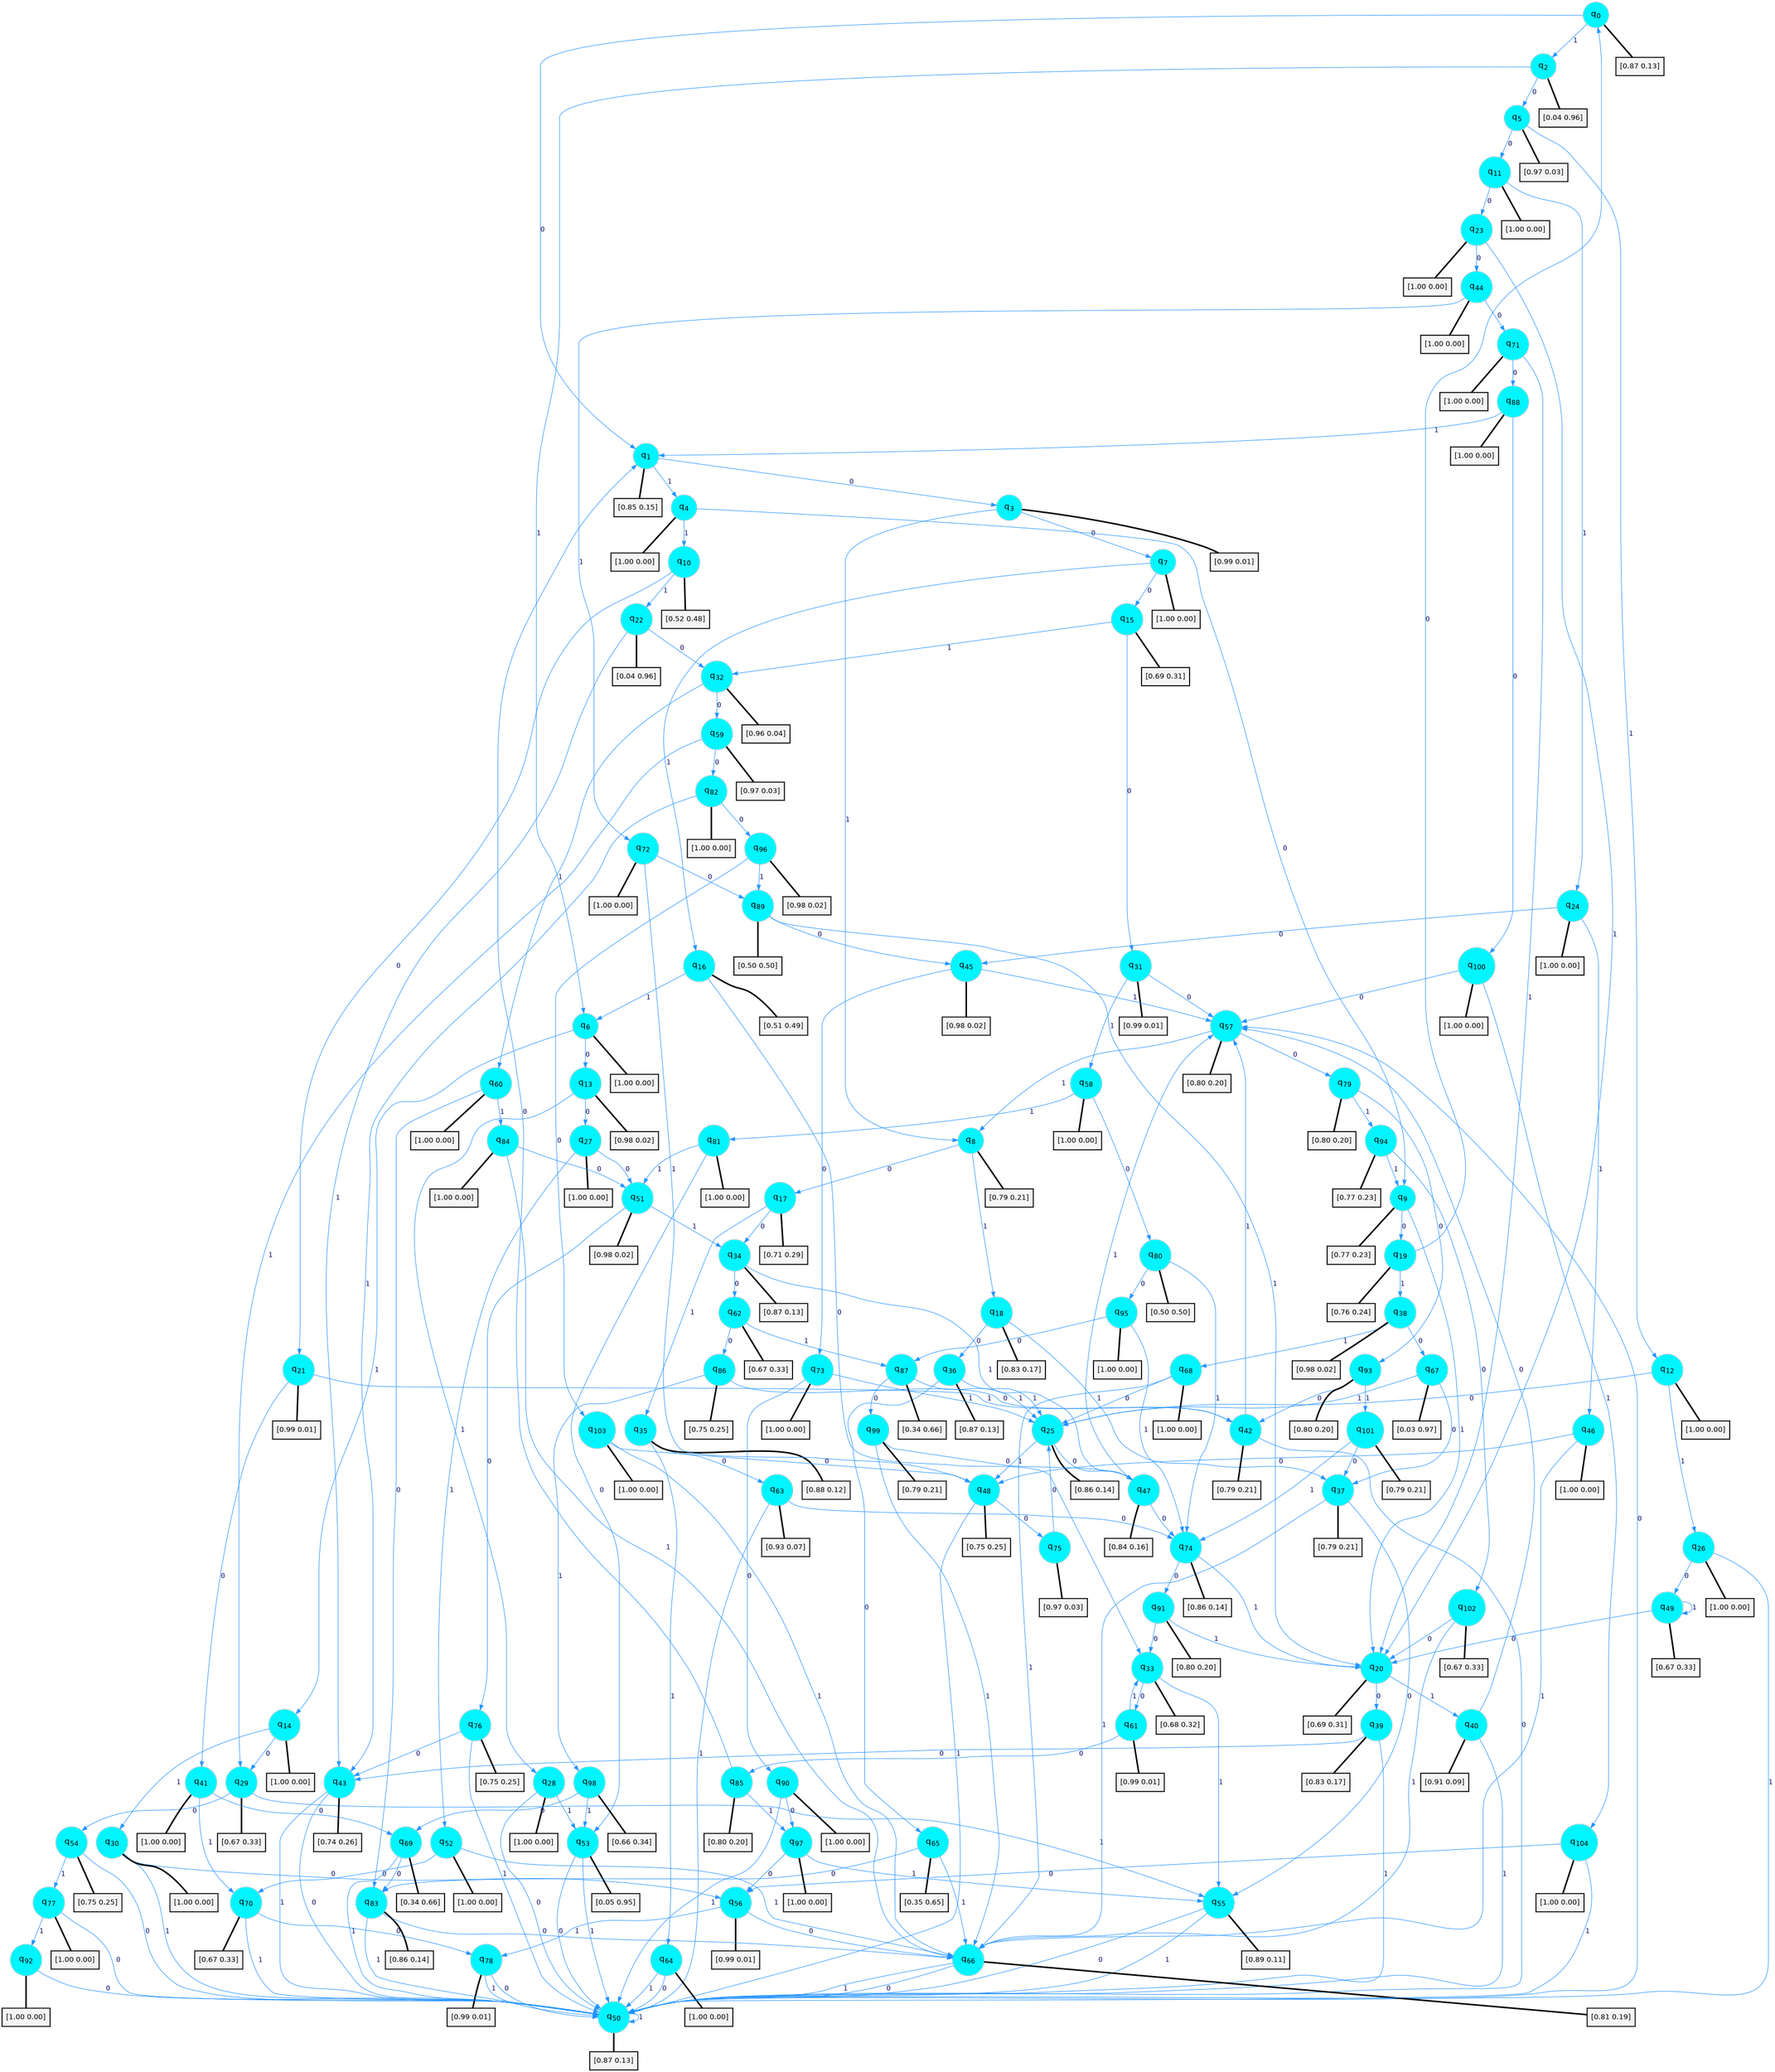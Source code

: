 digraph G {
graph [
bgcolor=transparent, dpi=300, rankdir=TD, size="40,25"];
node [
color=gray, fillcolor=turquoise1, fontcolor=black, fontname=Helvetica, fontsize=16, fontweight=bold, shape=circle, style=filled];
edge [
arrowsize=1, color=dodgerblue1, fontcolor=midnightblue, fontname=courier, fontweight=bold, penwidth=1, style=solid, weight=20];
0[label=<q<SUB>0</SUB>>];
1[label=<q<SUB>1</SUB>>];
2[label=<q<SUB>2</SUB>>];
3[label=<q<SUB>3</SUB>>];
4[label=<q<SUB>4</SUB>>];
5[label=<q<SUB>5</SUB>>];
6[label=<q<SUB>6</SUB>>];
7[label=<q<SUB>7</SUB>>];
8[label=<q<SUB>8</SUB>>];
9[label=<q<SUB>9</SUB>>];
10[label=<q<SUB>10</SUB>>];
11[label=<q<SUB>11</SUB>>];
12[label=<q<SUB>12</SUB>>];
13[label=<q<SUB>13</SUB>>];
14[label=<q<SUB>14</SUB>>];
15[label=<q<SUB>15</SUB>>];
16[label=<q<SUB>16</SUB>>];
17[label=<q<SUB>17</SUB>>];
18[label=<q<SUB>18</SUB>>];
19[label=<q<SUB>19</SUB>>];
20[label=<q<SUB>20</SUB>>];
21[label=<q<SUB>21</SUB>>];
22[label=<q<SUB>22</SUB>>];
23[label=<q<SUB>23</SUB>>];
24[label=<q<SUB>24</SUB>>];
25[label=<q<SUB>25</SUB>>];
26[label=<q<SUB>26</SUB>>];
27[label=<q<SUB>27</SUB>>];
28[label=<q<SUB>28</SUB>>];
29[label=<q<SUB>29</SUB>>];
30[label=<q<SUB>30</SUB>>];
31[label=<q<SUB>31</SUB>>];
32[label=<q<SUB>32</SUB>>];
33[label=<q<SUB>33</SUB>>];
34[label=<q<SUB>34</SUB>>];
35[label=<q<SUB>35</SUB>>];
36[label=<q<SUB>36</SUB>>];
37[label=<q<SUB>37</SUB>>];
38[label=<q<SUB>38</SUB>>];
39[label=<q<SUB>39</SUB>>];
40[label=<q<SUB>40</SUB>>];
41[label=<q<SUB>41</SUB>>];
42[label=<q<SUB>42</SUB>>];
43[label=<q<SUB>43</SUB>>];
44[label=<q<SUB>44</SUB>>];
45[label=<q<SUB>45</SUB>>];
46[label=<q<SUB>46</SUB>>];
47[label=<q<SUB>47</SUB>>];
48[label=<q<SUB>48</SUB>>];
49[label=<q<SUB>49</SUB>>];
50[label=<q<SUB>50</SUB>>];
51[label=<q<SUB>51</SUB>>];
52[label=<q<SUB>52</SUB>>];
53[label=<q<SUB>53</SUB>>];
54[label=<q<SUB>54</SUB>>];
55[label=<q<SUB>55</SUB>>];
56[label=<q<SUB>56</SUB>>];
57[label=<q<SUB>57</SUB>>];
58[label=<q<SUB>58</SUB>>];
59[label=<q<SUB>59</SUB>>];
60[label=<q<SUB>60</SUB>>];
61[label=<q<SUB>61</SUB>>];
62[label=<q<SUB>62</SUB>>];
63[label=<q<SUB>63</SUB>>];
64[label=<q<SUB>64</SUB>>];
65[label=<q<SUB>65</SUB>>];
66[label=<q<SUB>66</SUB>>];
67[label=<q<SUB>67</SUB>>];
68[label=<q<SUB>68</SUB>>];
69[label=<q<SUB>69</SUB>>];
70[label=<q<SUB>70</SUB>>];
71[label=<q<SUB>71</SUB>>];
72[label=<q<SUB>72</SUB>>];
73[label=<q<SUB>73</SUB>>];
74[label=<q<SUB>74</SUB>>];
75[label=<q<SUB>75</SUB>>];
76[label=<q<SUB>76</SUB>>];
77[label=<q<SUB>77</SUB>>];
78[label=<q<SUB>78</SUB>>];
79[label=<q<SUB>79</SUB>>];
80[label=<q<SUB>80</SUB>>];
81[label=<q<SUB>81</SUB>>];
82[label=<q<SUB>82</SUB>>];
83[label=<q<SUB>83</SUB>>];
84[label=<q<SUB>84</SUB>>];
85[label=<q<SUB>85</SUB>>];
86[label=<q<SUB>86</SUB>>];
87[label=<q<SUB>87</SUB>>];
88[label=<q<SUB>88</SUB>>];
89[label=<q<SUB>89</SUB>>];
90[label=<q<SUB>90</SUB>>];
91[label=<q<SUB>91</SUB>>];
92[label=<q<SUB>92</SUB>>];
93[label=<q<SUB>93</SUB>>];
94[label=<q<SUB>94</SUB>>];
95[label=<q<SUB>95</SUB>>];
96[label=<q<SUB>96</SUB>>];
97[label=<q<SUB>97</SUB>>];
98[label=<q<SUB>98</SUB>>];
99[label=<q<SUB>99</SUB>>];
100[label=<q<SUB>100</SUB>>];
101[label=<q<SUB>101</SUB>>];
102[label=<q<SUB>102</SUB>>];
103[label=<q<SUB>103</SUB>>];
104[label=<q<SUB>104</SUB>>];
105[label="[0.87 0.13]", shape=box,fontcolor=black, fontname=Helvetica, fontsize=14, penwidth=2, fillcolor=whitesmoke,color=black];
106[label="[0.85 0.15]", shape=box,fontcolor=black, fontname=Helvetica, fontsize=14, penwidth=2, fillcolor=whitesmoke,color=black];
107[label="[0.04 0.96]", shape=box,fontcolor=black, fontname=Helvetica, fontsize=14, penwidth=2, fillcolor=whitesmoke,color=black];
108[label="[0.99 0.01]", shape=box,fontcolor=black, fontname=Helvetica, fontsize=14, penwidth=2, fillcolor=whitesmoke,color=black];
109[label="[1.00 0.00]", shape=box,fontcolor=black, fontname=Helvetica, fontsize=14, penwidth=2, fillcolor=whitesmoke,color=black];
110[label="[0.97 0.03]", shape=box,fontcolor=black, fontname=Helvetica, fontsize=14, penwidth=2, fillcolor=whitesmoke,color=black];
111[label="[1.00 0.00]", shape=box,fontcolor=black, fontname=Helvetica, fontsize=14, penwidth=2, fillcolor=whitesmoke,color=black];
112[label="[1.00 0.00]", shape=box,fontcolor=black, fontname=Helvetica, fontsize=14, penwidth=2, fillcolor=whitesmoke,color=black];
113[label="[0.79 0.21]", shape=box,fontcolor=black, fontname=Helvetica, fontsize=14, penwidth=2, fillcolor=whitesmoke,color=black];
114[label="[0.77 0.23]", shape=box,fontcolor=black, fontname=Helvetica, fontsize=14, penwidth=2, fillcolor=whitesmoke,color=black];
115[label="[0.52 0.48]", shape=box,fontcolor=black, fontname=Helvetica, fontsize=14, penwidth=2, fillcolor=whitesmoke,color=black];
116[label="[1.00 0.00]", shape=box,fontcolor=black, fontname=Helvetica, fontsize=14, penwidth=2, fillcolor=whitesmoke,color=black];
117[label="[1.00 0.00]", shape=box,fontcolor=black, fontname=Helvetica, fontsize=14, penwidth=2, fillcolor=whitesmoke,color=black];
118[label="[0.98 0.02]", shape=box,fontcolor=black, fontname=Helvetica, fontsize=14, penwidth=2, fillcolor=whitesmoke,color=black];
119[label="[1.00 0.00]", shape=box,fontcolor=black, fontname=Helvetica, fontsize=14, penwidth=2, fillcolor=whitesmoke,color=black];
120[label="[0.69 0.31]", shape=box,fontcolor=black, fontname=Helvetica, fontsize=14, penwidth=2, fillcolor=whitesmoke,color=black];
121[label="[0.51 0.49]", shape=box,fontcolor=black, fontname=Helvetica, fontsize=14, penwidth=2, fillcolor=whitesmoke,color=black];
122[label="[0.71 0.29]", shape=box,fontcolor=black, fontname=Helvetica, fontsize=14, penwidth=2, fillcolor=whitesmoke,color=black];
123[label="[0.83 0.17]", shape=box,fontcolor=black, fontname=Helvetica, fontsize=14, penwidth=2, fillcolor=whitesmoke,color=black];
124[label="[0.76 0.24]", shape=box,fontcolor=black, fontname=Helvetica, fontsize=14, penwidth=2, fillcolor=whitesmoke,color=black];
125[label="[0.69 0.31]", shape=box,fontcolor=black, fontname=Helvetica, fontsize=14, penwidth=2, fillcolor=whitesmoke,color=black];
126[label="[0.99 0.01]", shape=box,fontcolor=black, fontname=Helvetica, fontsize=14, penwidth=2, fillcolor=whitesmoke,color=black];
127[label="[0.04 0.96]", shape=box,fontcolor=black, fontname=Helvetica, fontsize=14, penwidth=2, fillcolor=whitesmoke,color=black];
128[label="[1.00 0.00]", shape=box,fontcolor=black, fontname=Helvetica, fontsize=14, penwidth=2, fillcolor=whitesmoke,color=black];
129[label="[1.00 0.00]", shape=box,fontcolor=black, fontname=Helvetica, fontsize=14, penwidth=2, fillcolor=whitesmoke,color=black];
130[label="[0.86 0.14]", shape=box,fontcolor=black, fontname=Helvetica, fontsize=14, penwidth=2, fillcolor=whitesmoke,color=black];
131[label="[1.00 0.00]", shape=box,fontcolor=black, fontname=Helvetica, fontsize=14, penwidth=2, fillcolor=whitesmoke,color=black];
132[label="[1.00 0.00]", shape=box,fontcolor=black, fontname=Helvetica, fontsize=14, penwidth=2, fillcolor=whitesmoke,color=black];
133[label="[1.00 0.00]", shape=box,fontcolor=black, fontname=Helvetica, fontsize=14, penwidth=2, fillcolor=whitesmoke,color=black];
134[label="[0.67 0.33]", shape=box,fontcolor=black, fontname=Helvetica, fontsize=14, penwidth=2, fillcolor=whitesmoke,color=black];
135[label="[1.00 0.00]", shape=box,fontcolor=black, fontname=Helvetica, fontsize=14, penwidth=2, fillcolor=whitesmoke,color=black];
136[label="[0.99 0.01]", shape=box,fontcolor=black, fontname=Helvetica, fontsize=14, penwidth=2, fillcolor=whitesmoke,color=black];
137[label="[0.96 0.04]", shape=box,fontcolor=black, fontname=Helvetica, fontsize=14, penwidth=2, fillcolor=whitesmoke,color=black];
138[label="[0.68 0.32]", shape=box,fontcolor=black, fontname=Helvetica, fontsize=14, penwidth=2, fillcolor=whitesmoke,color=black];
139[label="[0.87 0.13]", shape=box,fontcolor=black, fontname=Helvetica, fontsize=14, penwidth=2, fillcolor=whitesmoke,color=black];
140[label="[0.88 0.12]", shape=box,fontcolor=black, fontname=Helvetica, fontsize=14, penwidth=2, fillcolor=whitesmoke,color=black];
141[label="[0.87 0.13]", shape=box,fontcolor=black, fontname=Helvetica, fontsize=14, penwidth=2, fillcolor=whitesmoke,color=black];
142[label="[0.79 0.21]", shape=box,fontcolor=black, fontname=Helvetica, fontsize=14, penwidth=2, fillcolor=whitesmoke,color=black];
143[label="[0.98 0.02]", shape=box,fontcolor=black, fontname=Helvetica, fontsize=14, penwidth=2, fillcolor=whitesmoke,color=black];
144[label="[0.83 0.17]", shape=box,fontcolor=black, fontname=Helvetica, fontsize=14, penwidth=2, fillcolor=whitesmoke,color=black];
145[label="[0.91 0.09]", shape=box,fontcolor=black, fontname=Helvetica, fontsize=14, penwidth=2, fillcolor=whitesmoke,color=black];
146[label="[1.00 0.00]", shape=box,fontcolor=black, fontname=Helvetica, fontsize=14, penwidth=2, fillcolor=whitesmoke,color=black];
147[label="[0.79 0.21]", shape=box,fontcolor=black, fontname=Helvetica, fontsize=14, penwidth=2, fillcolor=whitesmoke,color=black];
148[label="[0.74 0.26]", shape=box,fontcolor=black, fontname=Helvetica, fontsize=14, penwidth=2, fillcolor=whitesmoke,color=black];
149[label="[1.00 0.00]", shape=box,fontcolor=black, fontname=Helvetica, fontsize=14, penwidth=2, fillcolor=whitesmoke,color=black];
150[label="[0.98 0.02]", shape=box,fontcolor=black, fontname=Helvetica, fontsize=14, penwidth=2, fillcolor=whitesmoke,color=black];
151[label="[1.00 0.00]", shape=box,fontcolor=black, fontname=Helvetica, fontsize=14, penwidth=2, fillcolor=whitesmoke,color=black];
152[label="[0.84 0.16]", shape=box,fontcolor=black, fontname=Helvetica, fontsize=14, penwidth=2, fillcolor=whitesmoke,color=black];
153[label="[0.75 0.25]", shape=box,fontcolor=black, fontname=Helvetica, fontsize=14, penwidth=2, fillcolor=whitesmoke,color=black];
154[label="[0.67 0.33]", shape=box,fontcolor=black, fontname=Helvetica, fontsize=14, penwidth=2, fillcolor=whitesmoke,color=black];
155[label="[0.87 0.13]", shape=box,fontcolor=black, fontname=Helvetica, fontsize=14, penwidth=2, fillcolor=whitesmoke,color=black];
156[label="[0.98 0.02]", shape=box,fontcolor=black, fontname=Helvetica, fontsize=14, penwidth=2, fillcolor=whitesmoke,color=black];
157[label="[1.00 0.00]", shape=box,fontcolor=black, fontname=Helvetica, fontsize=14, penwidth=2, fillcolor=whitesmoke,color=black];
158[label="[0.05 0.95]", shape=box,fontcolor=black, fontname=Helvetica, fontsize=14, penwidth=2, fillcolor=whitesmoke,color=black];
159[label="[0.75 0.25]", shape=box,fontcolor=black, fontname=Helvetica, fontsize=14, penwidth=2, fillcolor=whitesmoke,color=black];
160[label="[0.89 0.11]", shape=box,fontcolor=black, fontname=Helvetica, fontsize=14, penwidth=2, fillcolor=whitesmoke,color=black];
161[label="[0.99 0.01]", shape=box,fontcolor=black, fontname=Helvetica, fontsize=14, penwidth=2, fillcolor=whitesmoke,color=black];
162[label="[0.80 0.20]", shape=box,fontcolor=black, fontname=Helvetica, fontsize=14, penwidth=2, fillcolor=whitesmoke,color=black];
163[label="[1.00 0.00]", shape=box,fontcolor=black, fontname=Helvetica, fontsize=14, penwidth=2, fillcolor=whitesmoke,color=black];
164[label="[0.97 0.03]", shape=box,fontcolor=black, fontname=Helvetica, fontsize=14, penwidth=2, fillcolor=whitesmoke,color=black];
165[label="[1.00 0.00]", shape=box,fontcolor=black, fontname=Helvetica, fontsize=14, penwidth=2, fillcolor=whitesmoke,color=black];
166[label="[0.99 0.01]", shape=box,fontcolor=black, fontname=Helvetica, fontsize=14, penwidth=2, fillcolor=whitesmoke,color=black];
167[label="[0.67 0.33]", shape=box,fontcolor=black, fontname=Helvetica, fontsize=14, penwidth=2, fillcolor=whitesmoke,color=black];
168[label="[0.93 0.07]", shape=box,fontcolor=black, fontname=Helvetica, fontsize=14, penwidth=2, fillcolor=whitesmoke,color=black];
169[label="[1.00 0.00]", shape=box,fontcolor=black, fontname=Helvetica, fontsize=14, penwidth=2, fillcolor=whitesmoke,color=black];
170[label="[0.35 0.65]", shape=box,fontcolor=black, fontname=Helvetica, fontsize=14, penwidth=2, fillcolor=whitesmoke,color=black];
171[label="[0.81 0.19]", shape=box,fontcolor=black, fontname=Helvetica, fontsize=14, penwidth=2, fillcolor=whitesmoke,color=black];
172[label="[0.03 0.97]", shape=box,fontcolor=black, fontname=Helvetica, fontsize=14, penwidth=2, fillcolor=whitesmoke,color=black];
173[label="[1.00 0.00]", shape=box,fontcolor=black, fontname=Helvetica, fontsize=14, penwidth=2, fillcolor=whitesmoke,color=black];
174[label="[0.34 0.66]", shape=box,fontcolor=black, fontname=Helvetica, fontsize=14, penwidth=2, fillcolor=whitesmoke,color=black];
175[label="[0.67 0.33]", shape=box,fontcolor=black, fontname=Helvetica, fontsize=14, penwidth=2, fillcolor=whitesmoke,color=black];
176[label="[1.00 0.00]", shape=box,fontcolor=black, fontname=Helvetica, fontsize=14, penwidth=2, fillcolor=whitesmoke,color=black];
177[label="[1.00 0.00]", shape=box,fontcolor=black, fontname=Helvetica, fontsize=14, penwidth=2, fillcolor=whitesmoke,color=black];
178[label="[1.00 0.00]", shape=box,fontcolor=black, fontname=Helvetica, fontsize=14, penwidth=2, fillcolor=whitesmoke,color=black];
179[label="[0.86 0.14]", shape=box,fontcolor=black, fontname=Helvetica, fontsize=14, penwidth=2, fillcolor=whitesmoke,color=black];
180[label="[0.97 0.03]", shape=box,fontcolor=black, fontname=Helvetica, fontsize=14, penwidth=2, fillcolor=whitesmoke,color=black];
181[label="[0.75 0.25]", shape=box,fontcolor=black, fontname=Helvetica, fontsize=14, penwidth=2, fillcolor=whitesmoke,color=black];
182[label="[1.00 0.00]", shape=box,fontcolor=black, fontname=Helvetica, fontsize=14, penwidth=2, fillcolor=whitesmoke,color=black];
183[label="[0.99 0.01]", shape=box,fontcolor=black, fontname=Helvetica, fontsize=14, penwidth=2, fillcolor=whitesmoke,color=black];
184[label="[0.80 0.20]", shape=box,fontcolor=black, fontname=Helvetica, fontsize=14, penwidth=2, fillcolor=whitesmoke,color=black];
185[label="[0.50 0.50]", shape=box,fontcolor=black, fontname=Helvetica, fontsize=14, penwidth=2, fillcolor=whitesmoke,color=black];
186[label="[1.00 0.00]", shape=box,fontcolor=black, fontname=Helvetica, fontsize=14, penwidth=2, fillcolor=whitesmoke,color=black];
187[label="[1.00 0.00]", shape=box,fontcolor=black, fontname=Helvetica, fontsize=14, penwidth=2, fillcolor=whitesmoke,color=black];
188[label="[0.86 0.14]", shape=box,fontcolor=black, fontname=Helvetica, fontsize=14, penwidth=2, fillcolor=whitesmoke,color=black];
189[label="[1.00 0.00]", shape=box,fontcolor=black, fontname=Helvetica, fontsize=14, penwidth=2, fillcolor=whitesmoke,color=black];
190[label="[0.80 0.20]", shape=box,fontcolor=black, fontname=Helvetica, fontsize=14, penwidth=2, fillcolor=whitesmoke,color=black];
191[label="[0.75 0.25]", shape=box,fontcolor=black, fontname=Helvetica, fontsize=14, penwidth=2, fillcolor=whitesmoke,color=black];
192[label="[0.34 0.66]", shape=box,fontcolor=black, fontname=Helvetica, fontsize=14, penwidth=2, fillcolor=whitesmoke,color=black];
193[label="[1.00 0.00]", shape=box,fontcolor=black, fontname=Helvetica, fontsize=14, penwidth=2, fillcolor=whitesmoke,color=black];
194[label="[0.50 0.50]", shape=box,fontcolor=black, fontname=Helvetica, fontsize=14, penwidth=2, fillcolor=whitesmoke,color=black];
195[label="[1.00 0.00]", shape=box,fontcolor=black, fontname=Helvetica, fontsize=14, penwidth=2, fillcolor=whitesmoke,color=black];
196[label="[0.80 0.20]", shape=box,fontcolor=black, fontname=Helvetica, fontsize=14, penwidth=2, fillcolor=whitesmoke,color=black];
197[label="[1.00 0.00]", shape=box,fontcolor=black, fontname=Helvetica, fontsize=14, penwidth=2, fillcolor=whitesmoke,color=black];
198[label="[0.80 0.20]", shape=box,fontcolor=black, fontname=Helvetica, fontsize=14, penwidth=2, fillcolor=whitesmoke,color=black];
199[label="[0.77 0.23]", shape=box,fontcolor=black, fontname=Helvetica, fontsize=14, penwidth=2, fillcolor=whitesmoke,color=black];
200[label="[1.00 0.00]", shape=box,fontcolor=black, fontname=Helvetica, fontsize=14, penwidth=2, fillcolor=whitesmoke,color=black];
201[label="[0.98 0.02]", shape=box,fontcolor=black, fontname=Helvetica, fontsize=14, penwidth=2, fillcolor=whitesmoke,color=black];
202[label="[1.00 0.00]", shape=box,fontcolor=black, fontname=Helvetica, fontsize=14, penwidth=2, fillcolor=whitesmoke,color=black];
203[label="[0.66 0.34]", shape=box,fontcolor=black, fontname=Helvetica, fontsize=14, penwidth=2, fillcolor=whitesmoke,color=black];
204[label="[0.79 0.21]", shape=box,fontcolor=black, fontname=Helvetica, fontsize=14, penwidth=2, fillcolor=whitesmoke,color=black];
205[label="[1.00 0.00]", shape=box,fontcolor=black, fontname=Helvetica, fontsize=14, penwidth=2, fillcolor=whitesmoke,color=black];
206[label="[0.79 0.21]", shape=box,fontcolor=black, fontname=Helvetica, fontsize=14, penwidth=2, fillcolor=whitesmoke,color=black];
207[label="[0.67 0.33]", shape=box,fontcolor=black, fontname=Helvetica, fontsize=14, penwidth=2, fillcolor=whitesmoke,color=black];
208[label="[1.00 0.00]", shape=box,fontcolor=black, fontname=Helvetica, fontsize=14, penwidth=2, fillcolor=whitesmoke,color=black];
209[label="[1.00 0.00]", shape=box,fontcolor=black, fontname=Helvetica, fontsize=14, penwidth=2, fillcolor=whitesmoke,color=black];
0->1 [label=0];
0->2 [label=1];
0->105 [arrowhead=none, penwidth=3,color=black];
1->3 [label=0];
1->4 [label=1];
1->106 [arrowhead=none, penwidth=3,color=black];
2->5 [label=0];
2->6 [label=1];
2->107 [arrowhead=none, penwidth=3,color=black];
3->7 [label=0];
3->8 [label=1];
3->108 [arrowhead=none, penwidth=3,color=black];
4->9 [label=0];
4->10 [label=1];
4->109 [arrowhead=none, penwidth=3,color=black];
5->11 [label=0];
5->12 [label=1];
5->110 [arrowhead=none, penwidth=3,color=black];
6->13 [label=0];
6->14 [label=1];
6->111 [arrowhead=none, penwidth=3,color=black];
7->15 [label=0];
7->16 [label=1];
7->112 [arrowhead=none, penwidth=3,color=black];
8->17 [label=0];
8->18 [label=1];
8->113 [arrowhead=none, penwidth=3,color=black];
9->19 [label=0];
9->20 [label=1];
9->114 [arrowhead=none, penwidth=3,color=black];
10->21 [label=0];
10->22 [label=1];
10->115 [arrowhead=none, penwidth=3,color=black];
11->23 [label=0];
11->24 [label=1];
11->116 [arrowhead=none, penwidth=3,color=black];
12->25 [label=0];
12->26 [label=1];
12->117 [arrowhead=none, penwidth=3,color=black];
13->27 [label=0];
13->28 [label=1];
13->118 [arrowhead=none, penwidth=3,color=black];
14->29 [label=0];
14->30 [label=1];
14->119 [arrowhead=none, penwidth=3,color=black];
15->31 [label=0];
15->32 [label=1];
15->120 [arrowhead=none, penwidth=3,color=black];
16->33 [label=0];
16->6 [label=1];
16->121 [arrowhead=none, penwidth=3,color=black];
17->34 [label=0];
17->35 [label=1];
17->122 [arrowhead=none, penwidth=3,color=black];
18->36 [label=0];
18->37 [label=1];
18->123 [arrowhead=none, penwidth=3,color=black];
19->0 [label=0];
19->38 [label=1];
19->124 [arrowhead=none, penwidth=3,color=black];
20->39 [label=0];
20->40 [label=1];
20->125 [arrowhead=none, penwidth=3,color=black];
21->41 [label=0];
21->42 [label=1];
21->126 [arrowhead=none, penwidth=3,color=black];
22->32 [label=0];
22->43 [label=1];
22->127 [arrowhead=none, penwidth=3,color=black];
23->44 [label=0];
23->20 [label=1];
23->128 [arrowhead=none, penwidth=3,color=black];
24->45 [label=0];
24->46 [label=1];
24->129 [arrowhead=none, penwidth=3,color=black];
25->47 [label=0];
25->48 [label=1];
25->130 [arrowhead=none, penwidth=3,color=black];
26->49 [label=0];
26->50 [label=1];
26->131 [arrowhead=none, penwidth=3,color=black];
27->51 [label=0];
27->52 [label=1];
27->132 [arrowhead=none, penwidth=3,color=black];
28->50 [label=0];
28->53 [label=1];
28->133 [arrowhead=none, penwidth=3,color=black];
29->54 [label=0];
29->55 [label=1];
29->134 [arrowhead=none, penwidth=3,color=black];
30->56 [label=0];
30->50 [label=1];
30->135 [arrowhead=none, penwidth=3,color=black];
31->57 [label=0];
31->58 [label=1];
31->136 [arrowhead=none, penwidth=3,color=black];
32->59 [label=0];
32->60 [label=1];
32->137 [arrowhead=none, penwidth=3,color=black];
33->61 [label=0];
33->55 [label=1];
33->138 [arrowhead=none, penwidth=3,color=black];
34->62 [label=0];
34->47 [label=1];
34->139 [arrowhead=none, penwidth=3,color=black];
35->63 [label=0];
35->64 [label=1];
35->140 [arrowhead=none, penwidth=3,color=black];
36->65 [label=0];
36->25 [label=1];
36->141 [arrowhead=none, penwidth=3,color=black];
37->55 [label=0];
37->66 [label=1];
37->142 [arrowhead=none, penwidth=3,color=black];
38->67 [label=0];
38->68 [label=1];
38->143 [arrowhead=none, penwidth=3,color=black];
39->43 [label=0];
39->50 [label=1];
39->144 [arrowhead=none, penwidth=3,color=black];
40->57 [label=0];
40->50 [label=1];
40->145 [arrowhead=none, penwidth=3,color=black];
41->69 [label=0];
41->70 [label=1];
41->146 [arrowhead=none, penwidth=3,color=black];
42->50 [label=0];
42->57 [label=1];
42->147 [arrowhead=none, penwidth=3,color=black];
43->50 [label=0];
43->50 [label=1];
43->148 [arrowhead=none, penwidth=3,color=black];
44->71 [label=0];
44->72 [label=1];
44->149 [arrowhead=none, penwidth=3,color=black];
45->73 [label=0];
45->57 [label=1];
45->150 [arrowhead=none, penwidth=3,color=black];
46->48 [label=0];
46->66 [label=1];
46->151 [arrowhead=none, penwidth=3,color=black];
47->74 [label=0];
47->57 [label=1];
47->152 [arrowhead=none, penwidth=3,color=black];
48->75 [label=0];
48->50 [label=1];
48->153 [arrowhead=none, penwidth=3,color=black];
49->20 [label=0];
49->49 [label=1];
49->154 [arrowhead=none, penwidth=3,color=black];
50->57 [label=0];
50->50 [label=1];
50->155 [arrowhead=none, penwidth=3,color=black];
51->76 [label=0];
51->34 [label=1];
51->156 [arrowhead=none, penwidth=3,color=black];
52->70 [label=0];
52->66 [label=1];
52->157 [arrowhead=none, penwidth=3,color=black];
53->50 [label=0];
53->50 [label=1];
53->158 [arrowhead=none, penwidth=3,color=black];
54->50 [label=0];
54->77 [label=1];
54->159 [arrowhead=none, penwidth=3,color=black];
55->50 [label=0];
55->50 [label=1];
55->160 [arrowhead=none, penwidth=3,color=black];
56->66 [label=0];
56->78 [label=1];
56->161 [arrowhead=none, penwidth=3,color=black];
57->79 [label=0];
57->8 [label=1];
57->162 [arrowhead=none, penwidth=3,color=black];
58->80 [label=0];
58->81 [label=1];
58->163 [arrowhead=none, penwidth=3,color=black];
59->82 [label=0];
59->29 [label=1];
59->164 [arrowhead=none, penwidth=3,color=black];
60->83 [label=0];
60->84 [label=1];
60->165 [arrowhead=none, penwidth=3,color=black];
61->85 [label=0];
61->33 [label=1];
61->166 [arrowhead=none, penwidth=3,color=black];
62->86 [label=0];
62->87 [label=1];
62->167 [arrowhead=none, penwidth=3,color=black];
63->74 [label=0];
63->50 [label=1];
63->168 [arrowhead=none, penwidth=3,color=black];
64->50 [label=0];
64->50 [label=1];
64->169 [arrowhead=none, penwidth=3,color=black];
65->83 [label=0];
65->66 [label=1];
65->170 [arrowhead=none, penwidth=3,color=black];
66->50 [label=0];
66->50 [label=1];
66->171 [arrowhead=none, penwidth=3,color=black];
67->37 [label=0];
67->25 [label=1];
67->172 [arrowhead=none, penwidth=3,color=black];
68->25 [label=0];
68->66 [label=1];
68->173 [arrowhead=none, penwidth=3,color=black];
69->83 [label=0];
69->50 [label=1];
69->174 [arrowhead=none, penwidth=3,color=black];
70->78 [label=0];
70->50 [label=1];
70->175 [arrowhead=none, penwidth=3,color=black];
71->88 [label=0];
71->20 [label=1];
71->176 [arrowhead=none, penwidth=3,color=black];
72->89 [label=0];
72->48 [label=1];
72->177 [arrowhead=none, penwidth=3,color=black];
73->90 [label=0];
73->25 [label=1];
73->178 [arrowhead=none, penwidth=3,color=black];
74->91 [label=0];
74->20 [label=1];
74->179 [arrowhead=none, penwidth=3,color=black];
75->25 [label=0];
75->180 [arrowhead=none, penwidth=3,color=black];
76->43 [label=0];
76->50 [label=1];
76->181 [arrowhead=none, penwidth=3,color=black];
77->50 [label=0];
77->92 [label=1];
77->182 [arrowhead=none, penwidth=3,color=black];
78->50 [label=0];
78->50 [label=1];
78->183 [arrowhead=none, penwidth=3,color=black];
79->93 [label=0];
79->94 [label=1];
79->184 [arrowhead=none, penwidth=3,color=black];
80->95 [label=0];
80->74 [label=1];
80->185 [arrowhead=none, penwidth=3,color=black];
81->53 [label=0];
81->51 [label=1];
81->186 [arrowhead=none, penwidth=3,color=black];
82->96 [label=0];
82->43 [label=1];
82->187 [arrowhead=none, penwidth=3,color=black];
83->66 [label=0];
83->50 [label=1];
83->188 [arrowhead=none, penwidth=3,color=black];
84->51 [label=0];
84->66 [label=1];
84->189 [arrowhead=none, penwidth=3,color=black];
85->1 [label=0];
85->97 [label=1];
85->190 [arrowhead=none, penwidth=3,color=black];
86->42 [label=0];
86->98 [label=1];
86->191 [arrowhead=none, penwidth=3,color=black];
87->99 [label=0];
87->25 [label=1];
87->192 [arrowhead=none, penwidth=3,color=black];
88->100 [label=0];
88->1 [label=1];
88->193 [arrowhead=none, penwidth=3,color=black];
89->45 [label=0];
89->20 [label=1];
89->194 [arrowhead=none, penwidth=3,color=black];
90->97 [label=0];
90->50 [label=1];
90->195 [arrowhead=none, penwidth=3,color=black];
91->33 [label=0];
91->20 [label=1];
91->196 [arrowhead=none, penwidth=3,color=black];
92->50 [label=0];
92->197 [arrowhead=none, penwidth=3,color=black];
93->42 [label=0];
93->101 [label=1];
93->198 [arrowhead=none, penwidth=3,color=black];
94->102 [label=0];
94->9 [label=1];
94->199 [arrowhead=none, penwidth=3,color=black];
95->87 [label=0];
95->74 [label=1];
95->200 [arrowhead=none, penwidth=3,color=black];
96->103 [label=0];
96->89 [label=1];
96->201 [arrowhead=none, penwidth=3,color=black];
97->56 [label=0];
97->55 [label=1];
97->202 [arrowhead=none, penwidth=3,color=black];
98->69 [label=0];
98->53 [label=1];
98->203 [arrowhead=none, penwidth=3,color=black];
99->47 [label=0];
99->66 [label=1];
99->204 [arrowhead=none, penwidth=3,color=black];
100->57 [label=0];
100->104 [label=1];
100->205 [arrowhead=none, penwidth=3,color=black];
101->37 [label=0];
101->74 [label=1];
101->206 [arrowhead=none, penwidth=3,color=black];
102->20 [label=0];
102->66 [label=1];
102->207 [arrowhead=none, penwidth=3,color=black];
103->48 [label=0];
103->66 [label=1];
103->208 [arrowhead=none, penwidth=3,color=black];
104->56 [label=0];
104->50 [label=1];
104->209 [arrowhead=none, penwidth=3,color=black];
}
